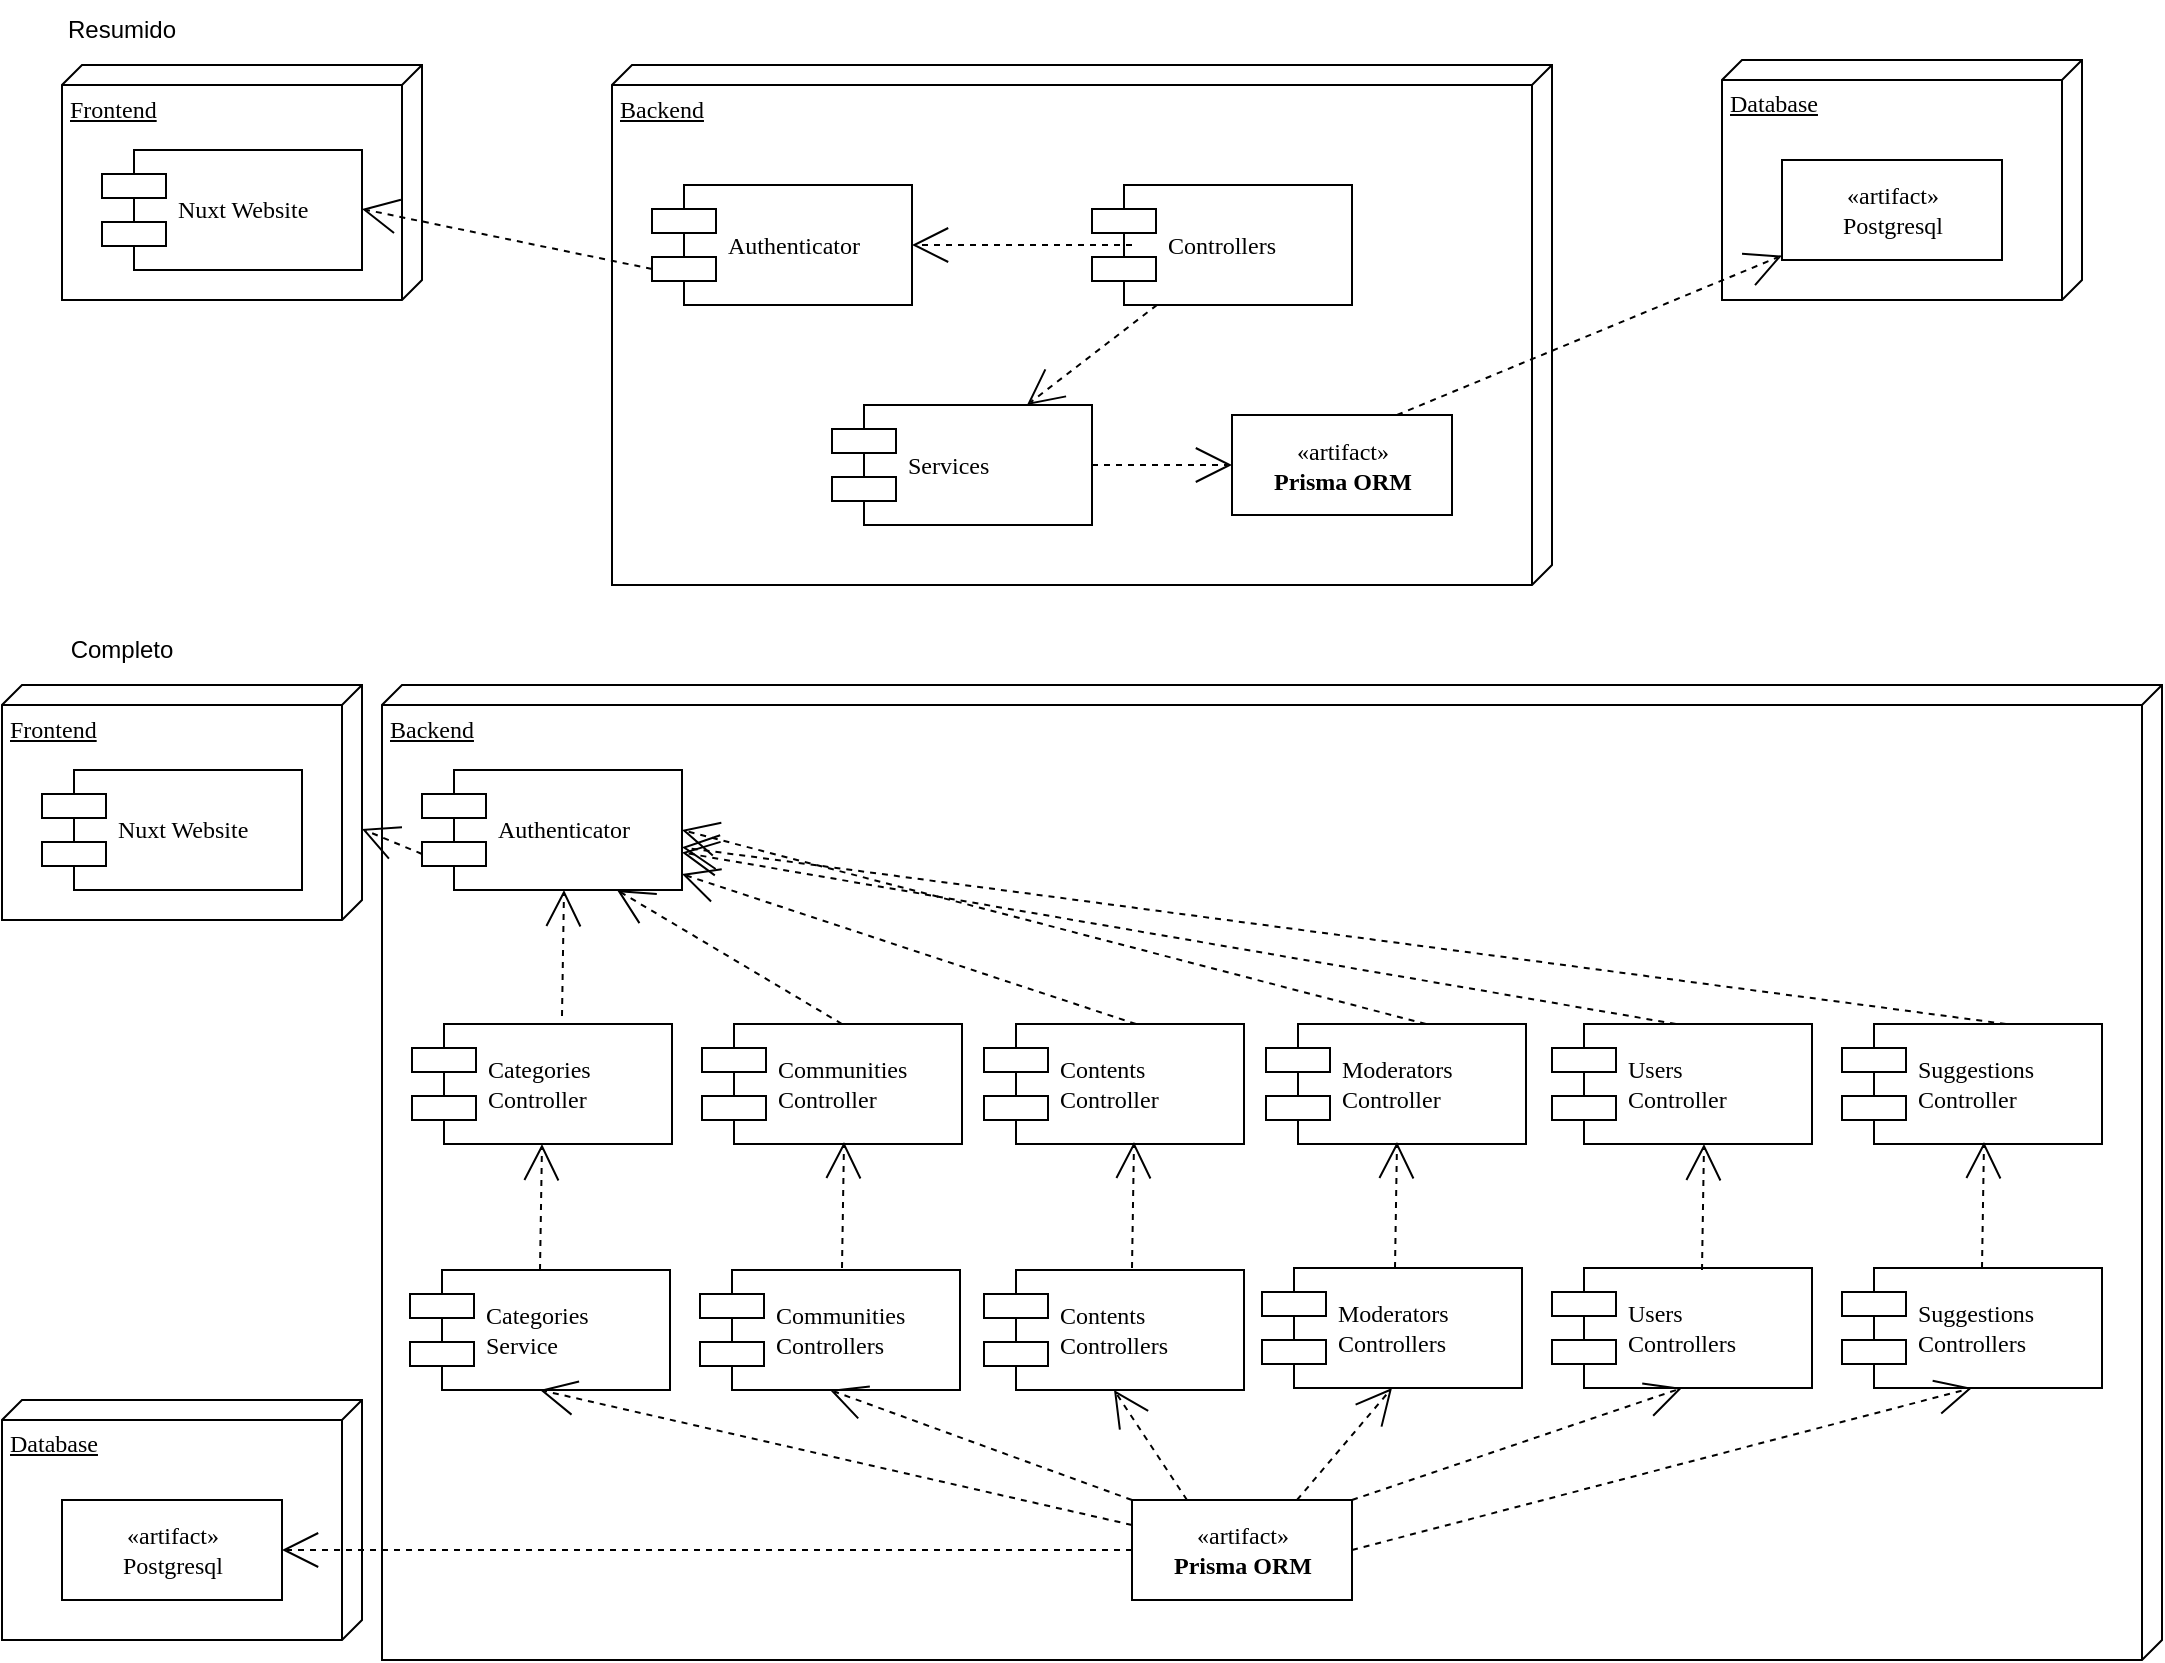 <mxfile version="21.3.5" type="device">
  <diagram name="Page-1" id="5f0bae14-7c28-e335-631c-24af17079c00">
    <mxGraphModel dx="1434" dy="756" grid="1" gridSize="10" guides="1" tooltips="1" connect="1" arrows="1" fold="1" page="1" pageScale="1" pageWidth="1100" pageHeight="850" background="none" math="0" shadow="0">
      <root>
        <mxCell id="0" />
        <mxCell id="1" parent="0" />
        <mxCell id="39150e848f15840c-1" value="Frontend" style="verticalAlign=top;align=left;spacingTop=8;spacingLeft=2;spacingRight=12;shape=cube;size=10;direction=south;fontStyle=4;html=1;rounded=0;shadow=0;comic=0;labelBackgroundColor=none;strokeWidth=1;fontFamily=Verdana;fontSize=12" parent="1" vertex="1">
          <mxGeometry x="40" y="42.5" width="180" height="117.5" as="geometry" />
        </mxCell>
        <mxCell id="39150e848f15840c-2" value="Database" style="verticalAlign=top;align=left;spacingTop=8;spacingLeft=2;spacingRight=12;shape=cube;size=10;direction=south;fontStyle=4;html=1;rounded=0;shadow=0;comic=0;labelBackgroundColor=none;strokeWidth=1;fontFamily=Verdana;fontSize=12" parent="1" vertex="1">
          <mxGeometry x="870" y="40" width="180" height="120" as="geometry" />
        </mxCell>
        <mxCell id="39150e848f15840c-3" value="Backend" style="verticalAlign=top;align=left;spacingTop=8;spacingLeft=2;spacingRight=12;shape=cube;size=10;direction=south;fontStyle=4;html=1;rounded=0;shadow=0;comic=0;labelBackgroundColor=none;strokeWidth=1;fontFamily=Verdana;fontSize=12" parent="1" vertex="1">
          <mxGeometry x="315" y="42.5" width="470" height="260" as="geometry" />
        </mxCell>
        <mxCell id="39150e848f15840c-5" value="Nuxt Website" style="shape=component;align=left;spacingLeft=36;rounded=0;shadow=0;comic=0;labelBackgroundColor=none;strokeWidth=1;fontFamily=Verdana;fontSize=12;html=1;" parent="1" vertex="1">
          <mxGeometry x="60" y="85" width="130" height="60" as="geometry" />
        </mxCell>
        <mxCell id="39150e848f15840c-8" value="«artifact»&lt;br&gt;Postgresql" style="html=1;rounded=0;shadow=0;comic=0;labelBackgroundColor=none;strokeWidth=1;fontFamily=Verdana;fontSize=12;align=center;" parent="1" vertex="1">
          <mxGeometry x="900" y="90" width="110" height="50" as="geometry" />
        </mxCell>
        <mxCell id="39150e848f15840c-10" value="Authenticator" style="shape=component;align=left;spacingLeft=36;rounded=0;shadow=0;comic=0;labelBackgroundColor=none;strokeWidth=1;fontFamily=Verdana;fontSize=12;html=1;" parent="1" vertex="1">
          <mxGeometry x="335" y="102.5" width="130" height="60" as="geometry" />
        </mxCell>
        <mxCell id="oFv0lDldM3Qz42orOGgQ-1" value="Controllers" style="shape=component;align=left;spacingLeft=36;rounded=0;shadow=0;comic=0;labelBackgroundColor=none;strokeWidth=1;fontFamily=Verdana;fontSize=12;html=1;" vertex="1" parent="1">
          <mxGeometry x="555" y="102.5" width="130" height="60" as="geometry" />
        </mxCell>
        <mxCell id="oFv0lDldM3Qz42orOGgQ-2" value="Services" style="shape=component;align=left;spacingLeft=36;rounded=0;shadow=0;comic=0;labelBackgroundColor=none;strokeWidth=1;fontFamily=Verdana;fontSize=12;html=1;" vertex="1" parent="1">
          <mxGeometry x="425" y="212.5" width="130" height="60" as="geometry" />
        </mxCell>
        <mxCell id="oFv0lDldM3Qz42orOGgQ-3" style="rounded=0;html=1;labelBackgroundColor=none;startArrow=none;startFill=0;startSize=8;endArrow=open;endFill=0;endSize=16;fontFamily=Verdana;fontSize=12;dashed=1;entryX=1;entryY=0.5;entryDx=0;entryDy=0;" edge="1" parent="1" target="39150e848f15840c-10">
          <mxGeometry relative="1" as="geometry">
            <mxPoint x="575" y="132.5" as="sourcePoint" />
            <mxPoint x="455" y="202.5" as="targetPoint" />
          </mxGeometry>
        </mxCell>
        <mxCell id="oFv0lDldM3Qz42orOGgQ-4" style="rounded=0;html=1;labelBackgroundColor=none;startArrow=none;startFill=0;startSize=8;endArrow=open;endFill=0;endSize=16;fontFamily=Verdana;fontSize=12;dashed=1;entryX=0.75;entryY=0;entryDx=0;entryDy=0;exitX=0.25;exitY=1;exitDx=0;exitDy=0;" edge="1" parent="1" source="oFv0lDldM3Qz42orOGgQ-1" target="oFv0lDldM3Qz42orOGgQ-2">
          <mxGeometry relative="1" as="geometry">
            <mxPoint x="795" y="132" as="sourcePoint" />
            <mxPoint x="685" y="132" as="targetPoint" />
          </mxGeometry>
        </mxCell>
        <mxCell id="oFv0lDldM3Qz42orOGgQ-5" value="«artifact»&lt;br&gt;&lt;b&gt;Prisma ORM&lt;/b&gt;" style="html=1;rounded=0;shadow=0;comic=0;labelBackgroundColor=none;strokeWidth=1;fontFamily=Verdana;fontSize=12;align=center;" vertex="1" parent="1">
          <mxGeometry x="625" y="217.5" width="110" height="50" as="geometry" />
        </mxCell>
        <mxCell id="oFv0lDldM3Qz42orOGgQ-6" style="rounded=0;html=1;labelBackgroundColor=none;startArrow=none;startFill=0;startSize=8;endArrow=open;endFill=0;endSize=16;fontFamily=Verdana;fontSize=12;dashed=1;entryX=0;entryY=0.5;entryDx=0;entryDy=0;exitX=1;exitY=0.5;exitDx=0;exitDy=0;" edge="1" parent="1" source="oFv0lDldM3Qz42orOGgQ-2" target="oFv0lDldM3Qz42orOGgQ-5">
          <mxGeometry relative="1" as="geometry">
            <mxPoint x="598" y="172.5" as="sourcePoint" />
            <mxPoint x="533" y="222.5" as="targetPoint" />
          </mxGeometry>
        </mxCell>
        <mxCell id="oFv0lDldM3Qz42orOGgQ-7" style="rounded=0;html=1;labelBackgroundColor=none;startArrow=none;startFill=0;startSize=8;endArrow=open;endFill=0;endSize=16;fontFamily=Verdana;fontSize=12;dashed=1;entryX=1;entryY=0.5;entryDx=0;entryDy=0;exitX=0;exitY=0.7;exitDx=0;exitDy=0;" edge="1" parent="1" source="39150e848f15840c-10">
          <mxGeometry relative="1" as="geometry">
            <mxPoint x="300" y="114.5" as="sourcePoint" />
            <mxPoint x="190" y="114.5" as="targetPoint" />
          </mxGeometry>
        </mxCell>
        <mxCell id="oFv0lDldM3Qz42orOGgQ-8" style="rounded=0;html=1;labelBackgroundColor=none;startArrow=none;startFill=0;startSize=8;endArrow=open;endFill=0;endSize=16;fontFamily=Verdana;fontSize=12;dashed=1;exitX=0.75;exitY=0;exitDx=0;exitDy=0;" edge="1" parent="1" source="oFv0lDldM3Qz42orOGgQ-5" target="39150e848f15840c-8">
          <mxGeometry relative="1" as="geometry">
            <mxPoint x="565" y="252.5" as="sourcePoint" />
            <mxPoint x="635" y="252.5" as="targetPoint" />
          </mxGeometry>
        </mxCell>
        <mxCell id="oFv0lDldM3Qz42orOGgQ-9" value="Resumido" style="text;html=1;strokeColor=none;fillColor=none;align=center;verticalAlign=middle;whiteSpace=wrap;rounded=0;" vertex="1" parent="1">
          <mxGeometry x="40" y="10" width="60" height="30" as="geometry" />
        </mxCell>
        <mxCell id="oFv0lDldM3Qz42orOGgQ-10" value="Completo" style="text;html=1;strokeColor=none;fillColor=none;align=center;verticalAlign=middle;whiteSpace=wrap;rounded=0;" vertex="1" parent="1">
          <mxGeometry x="40" y="320" width="60" height="30" as="geometry" />
        </mxCell>
        <mxCell id="oFv0lDldM3Qz42orOGgQ-11" value="Frontend" style="verticalAlign=top;align=left;spacingTop=8;spacingLeft=2;spacingRight=12;shape=cube;size=10;direction=south;fontStyle=4;html=1;rounded=0;shadow=0;comic=0;labelBackgroundColor=none;strokeWidth=1;fontFamily=Verdana;fontSize=12" vertex="1" parent="1">
          <mxGeometry x="10" y="352.5" width="180" height="117.5" as="geometry" />
        </mxCell>
        <mxCell id="oFv0lDldM3Qz42orOGgQ-12" value="Database" style="verticalAlign=top;align=left;spacingTop=8;spacingLeft=2;spacingRight=12;shape=cube;size=10;direction=south;fontStyle=4;html=1;rounded=0;shadow=0;comic=0;labelBackgroundColor=none;strokeWidth=1;fontFamily=Verdana;fontSize=12" vertex="1" parent="1">
          <mxGeometry x="10" y="710" width="180" height="120" as="geometry" />
        </mxCell>
        <mxCell id="oFv0lDldM3Qz42orOGgQ-13" value="Backend" style="verticalAlign=top;align=left;spacingTop=8;spacingLeft=2;spacingRight=12;shape=cube;size=10;direction=south;fontStyle=4;html=1;rounded=0;shadow=0;comic=0;labelBackgroundColor=none;strokeWidth=1;fontFamily=Verdana;fontSize=12" vertex="1" parent="1">
          <mxGeometry x="200" y="352.5" width="890" height="487.5" as="geometry" />
        </mxCell>
        <mxCell id="oFv0lDldM3Qz42orOGgQ-14" value="Nuxt Website" style="shape=component;align=left;spacingLeft=36;rounded=0;shadow=0;comic=0;labelBackgroundColor=none;strokeWidth=1;fontFamily=Verdana;fontSize=12;html=1;" vertex="1" parent="1">
          <mxGeometry x="30" y="395" width="130" height="60" as="geometry" />
        </mxCell>
        <mxCell id="oFv0lDldM3Qz42orOGgQ-15" value="«artifact»&lt;br&gt;Postgresql" style="html=1;rounded=0;shadow=0;comic=0;labelBackgroundColor=none;strokeWidth=1;fontFamily=Verdana;fontSize=12;align=center;" vertex="1" parent="1">
          <mxGeometry x="40" y="760" width="110" height="50" as="geometry" />
        </mxCell>
        <mxCell id="oFv0lDldM3Qz42orOGgQ-16" value="Authenticator" style="shape=component;align=left;spacingLeft=36;rounded=0;shadow=0;comic=0;labelBackgroundColor=none;strokeWidth=1;fontFamily=Verdana;fontSize=12;html=1;" vertex="1" parent="1">
          <mxGeometry x="220" y="395" width="130" height="60" as="geometry" />
        </mxCell>
        <mxCell id="oFv0lDldM3Qz42orOGgQ-17" value="Categories&lt;br&gt;Controller" style="shape=component;align=left;spacingLeft=36;rounded=0;shadow=0;comic=0;labelBackgroundColor=none;strokeWidth=1;fontFamily=Verdana;fontSize=12;html=1;" vertex="1" parent="1">
          <mxGeometry x="215" y="522" width="130" height="60" as="geometry" />
        </mxCell>
        <mxCell id="oFv0lDldM3Qz42orOGgQ-21" value="«artifact»&lt;br&gt;&lt;b&gt;Prisma ORM&lt;/b&gt;" style="html=1;rounded=0;shadow=0;comic=0;labelBackgroundColor=none;strokeWidth=1;fontFamily=Verdana;fontSize=12;align=center;" vertex="1" parent="1">
          <mxGeometry x="575" y="760" width="110" height="50" as="geometry" />
        </mxCell>
        <mxCell id="oFv0lDldM3Qz42orOGgQ-23" style="rounded=0;html=1;labelBackgroundColor=none;startArrow=none;startFill=0;startSize=8;endArrow=open;endFill=0;endSize=16;fontFamily=Verdana;fontSize=12;dashed=1;entryX=1;entryY=0.5;entryDx=0;entryDy=0;exitX=0;exitY=0.7;exitDx=0;exitDy=0;" edge="1" parent="1" source="oFv0lDldM3Qz42orOGgQ-16">
          <mxGeometry relative="1" as="geometry">
            <mxPoint x="300" y="424.5" as="sourcePoint" />
            <mxPoint x="190" y="424.5" as="targetPoint" />
          </mxGeometry>
        </mxCell>
        <mxCell id="oFv0lDldM3Qz42orOGgQ-24" style="rounded=0;html=1;labelBackgroundColor=none;startArrow=none;startFill=0;startSize=8;endArrow=open;endFill=0;endSize=16;fontFamily=Verdana;fontSize=12;dashed=1;exitX=0;exitY=0.5;exitDx=0;exitDy=0;" edge="1" parent="1" source="oFv0lDldM3Qz42orOGgQ-21" target="oFv0lDldM3Qz42orOGgQ-15">
          <mxGeometry relative="1" as="geometry">
            <mxPoint x="565" y="562.5" as="sourcePoint" />
            <mxPoint x="635" y="562.5" as="targetPoint" />
          </mxGeometry>
        </mxCell>
        <mxCell id="oFv0lDldM3Qz42orOGgQ-26" value="Communities&lt;br&gt;Controller" style="shape=component;align=left;spacingLeft=36;rounded=0;shadow=0;comic=0;labelBackgroundColor=none;strokeWidth=1;fontFamily=Verdana;fontSize=12;html=1;" vertex="1" parent="1">
          <mxGeometry x="360" y="522" width="130" height="60" as="geometry" />
        </mxCell>
        <mxCell id="oFv0lDldM3Qz42orOGgQ-27" value="Contents&lt;br&gt;Controller" style="shape=component;align=left;spacingLeft=36;rounded=0;shadow=0;comic=0;labelBackgroundColor=none;strokeWidth=1;fontFamily=Verdana;fontSize=12;html=1;" vertex="1" parent="1">
          <mxGeometry x="501" y="522" width="130" height="60" as="geometry" />
        </mxCell>
        <mxCell id="oFv0lDldM3Qz42orOGgQ-28" value="Moderators&lt;br&gt;Controller" style="shape=component;align=left;spacingLeft=36;rounded=0;shadow=0;comic=0;labelBackgroundColor=none;strokeWidth=1;fontFamily=Verdana;fontSize=12;html=1;" vertex="1" parent="1">
          <mxGeometry x="642" y="522" width="130" height="60" as="geometry" />
        </mxCell>
        <mxCell id="oFv0lDldM3Qz42orOGgQ-29" value="Users&lt;br&gt;Controller" style="shape=component;align=left;spacingLeft=36;rounded=0;shadow=0;comic=0;labelBackgroundColor=none;strokeWidth=1;fontFamily=Verdana;fontSize=12;html=1;" vertex="1" parent="1">
          <mxGeometry x="785" y="522" width="130" height="60" as="geometry" />
        </mxCell>
        <mxCell id="oFv0lDldM3Qz42orOGgQ-31" value="Suggestions&lt;br&gt;Controller" style="shape=component;align=left;spacingLeft=36;rounded=0;shadow=0;comic=0;labelBackgroundColor=none;strokeWidth=1;fontFamily=Verdana;fontSize=12;html=1;" vertex="1" parent="1">
          <mxGeometry x="930" y="522" width="130" height="60" as="geometry" />
        </mxCell>
        <mxCell id="oFv0lDldM3Qz42orOGgQ-43" value="Moderators&lt;br&gt;Controllers" style="shape=component;align=left;spacingLeft=36;rounded=0;shadow=0;comic=0;labelBackgroundColor=none;strokeWidth=1;fontFamily=Verdana;fontSize=12;html=1;" vertex="1" parent="1">
          <mxGeometry x="640" y="644" width="130" height="60" as="geometry" />
        </mxCell>
        <mxCell id="oFv0lDldM3Qz42orOGgQ-44" value="Users&lt;br&gt;Controllers" style="shape=component;align=left;spacingLeft=36;rounded=0;shadow=0;comic=0;labelBackgroundColor=none;strokeWidth=1;fontFamily=Verdana;fontSize=12;html=1;" vertex="1" parent="1">
          <mxGeometry x="785" y="644" width="130" height="60" as="geometry" />
        </mxCell>
        <mxCell id="oFv0lDldM3Qz42orOGgQ-45" value="Suggestions&lt;br&gt;Controllers" style="shape=component;align=left;spacingLeft=36;rounded=0;shadow=0;comic=0;labelBackgroundColor=none;strokeWidth=1;fontFamily=Verdana;fontSize=12;html=1;" vertex="1" parent="1">
          <mxGeometry x="930" y="644" width="130" height="60" as="geometry" />
        </mxCell>
        <mxCell id="oFv0lDldM3Qz42orOGgQ-46" value="Categories&lt;br&gt;Service" style="shape=component;align=left;spacingLeft=36;rounded=0;shadow=0;comic=0;labelBackgroundColor=none;strokeWidth=1;fontFamily=Verdana;fontSize=12;html=1;" vertex="1" parent="1">
          <mxGeometry x="214" y="645" width="130" height="60" as="geometry" />
        </mxCell>
        <mxCell id="oFv0lDldM3Qz42orOGgQ-47" value="Communities&lt;br&gt;Controllers" style="shape=component;align=left;spacingLeft=36;rounded=0;shadow=0;comic=0;labelBackgroundColor=none;strokeWidth=1;fontFamily=Verdana;fontSize=12;html=1;" vertex="1" parent="1">
          <mxGeometry x="359" y="645" width="130" height="60" as="geometry" />
        </mxCell>
        <mxCell id="oFv0lDldM3Qz42orOGgQ-48" value="Contents&lt;br&gt;Controllers" style="shape=component;align=left;spacingLeft=36;rounded=0;shadow=0;comic=0;labelBackgroundColor=none;strokeWidth=1;fontFamily=Verdana;fontSize=12;html=1;" vertex="1" parent="1">
          <mxGeometry x="501" y="645" width="130" height="60" as="geometry" />
        </mxCell>
        <mxCell id="oFv0lDldM3Qz42orOGgQ-58" style="rounded=0;html=1;labelBackgroundColor=none;startArrow=none;startFill=0;startSize=8;endArrow=open;endFill=0;endSize=16;fontFamily=Verdana;fontSize=12;dashed=1;exitX=0.5;exitY=0;exitDx=0;exitDy=0;entryX=0.5;entryY=1;entryDx=0;entryDy=0;" edge="1" parent="1" source="oFv0lDldM3Qz42orOGgQ-46" target="oFv0lDldM3Qz42orOGgQ-17">
          <mxGeometry relative="1" as="geometry">
            <mxPoint x="585" y="795" as="sourcePoint" />
            <mxPoint x="160" y="795" as="targetPoint" />
          </mxGeometry>
        </mxCell>
        <mxCell id="oFv0lDldM3Qz42orOGgQ-59" style="rounded=0;html=1;labelBackgroundColor=none;startArrow=none;startFill=0;startSize=8;endArrow=open;endFill=0;endSize=16;fontFamily=Verdana;fontSize=12;dashed=1;exitX=0.5;exitY=0;exitDx=0;exitDy=0;entryX=0.5;entryY=1;entryDx=0;entryDy=0;" edge="1" parent="1">
          <mxGeometry relative="1" as="geometry">
            <mxPoint x="430" y="644" as="sourcePoint" />
            <mxPoint x="431" y="581" as="targetPoint" />
          </mxGeometry>
        </mxCell>
        <mxCell id="oFv0lDldM3Qz42orOGgQ-60" style="rounded=0;html=1;labelBackgroundColor=none;startArrow=none;startFill=0;startSize=8;endArrow=open;endFill=0;endSize=16;fontFamily=Verdana;fontSize=12;dashed=1;exitX=0.5;exitY=0;exitDx=0;exitDy=0;entryX=0.5;entryY=1;entryDx=0;entryDy=0;" edge="1" parent="1">
          <mxGeometry relative="1" as="geometry">
            <mxPoint x="575" y="644" as="sourcePoint" />
            <mxPoint x="576" y="581" as="targetPoint" />
          </mxGeometry>
        </mxCell>
        <mxCell id="oFv0lDldM3Qz42orOGgQ-61" style="rounded=0;html=1;labelBackgroundColor=none;startArrow=none;startFill=0;startSize=8;endArrow=open;endFill=0;endSize=16;fontFamily=Verdana;fontSize=12;dashed=1;exitX=0.5;exitY=0;exitDx=0;exitDy=0;entryX=0.5;entryY=1;entryDx=0;entryDy=0;" edge="1" parent="1">
          <mxGeometry relative="1" as="geometry">
            <mxPoint x="706.5" y="644" as="sourcePoint" />
            <mxPoint x="707.5" y="581" as="targetPoint" />
          </mxGeometry>
        </mxCell>
        <mxCell id="oFv0lDldM3Qz42orOGgQ-62" style="rounded=0;html=1;labelBackgroundColor=none;startArrow=none;startFill=0;startSize=8;endArrow=open;endFill=0;endSize=16;fontFamily=Verdana;fontSize=12;dashed=1;exitX=0.5;exitY=0;exitDx=0;exitDy=0;entryX=0.5;entryY=1;entryDx=0;entryDy=0;" edge="1" parent="1">
          <mxGeometry relative="1" as="geometry">
            <mxPoint x="860" y="645" as="sourcePoint" />
            <mxPoint x="861" y="582" as="targetPoint" />
          </mxGeometry>
        </mxCell>
        <mxCell id="oFv0lDldM3Qz42orOGgQ-63" style="rounded=0;html=1;labelBackgroundColor=none;startArrow=none;startFill=0;startSize=8;endArrow=open;endFill=0;endSize=16;fontFamily=Verdana;fontSize=12;dashed=1;exitX=0.5;exitY=0;exitDx=0;exitDy=0;entryX=0.5;entryY=1;entryDx=0;entryDy=0;" edge="1" parent="1">
          <mxGeometry relative="1" as="geometry">
            <mxPoint x="1000" y="644" as="sourcePoint" />
            <mxPoint x="1001" y="581" as="targetPoint" />
          </mxGeometry>
        </mxCell>
        <mxCell id="oFv0lDldM3Qz42orOGgQ-64" style="rounded=0;html=1;labelBackgroundColor=none;startArrow=none;startFill=0;startSize=8;endArrow=open;endFill=0;endSize=16;fontFamily=Verdana;fontSize=12;dashed=1;exitX=0.5;exitY=0;exitDx=0;exitDy=0;entryX=0.5;entryY=1;entryDx=0;entryDy=0;" edge="1" parent="1">
          <mxGeometry relative="1" as="geometry">
            <mxPoint x="290" y="518" as="sourcePoint" />
            <mxPoint x="291" y="455" as="targetPoint" />
          </mxGeometry>
        </mxCell>
        <mxCell id="oFv0lDldM3Qz42orOGgQ-65" style="rounded=0;html=1;labelBackgroundColor=none;startArrow=none;startFill=0;startSize=8;endArrow=open;endFill=0;endSize=16;fontFamily=Verdana;fontSize=12;dashed=1;exitX=0.5;exitY=0;exitDx=0;exitDy=0;entryX=0.75;entryY=1;entryDx=0;entryDy=0;" edge="1" parent="1" target="oFv0lDldM3Qz42orOGgQ-16">
          <mxGeometry relative="1" as="geometry">
            <mxPoint x="430" y="522" as="sourcePoint" />
            <mxPoint x="431" y="459" as="targetPoint" />
          </mxGeometry>
        </mxCell>
        <mxCell id="oFv0lDldM3Qz42orOGgQ-66" style="rounded=0;html=1;labelBackgroundColor=none;startArrow=none;startFill=0;startSize=8;endArrow=open;endFill=0;endSize=16;fontFamily=Verdana;fontSize=12;dashed=1;exitX=0.5;exitY=0;exitDx=0;exitDy=0;entryX=1;entryY=0.867;entryDx=0;entryDy=0;entryPerimeter=0;" edge="1" parent="1" target="oFv0lDldM3Qz42orOGgQ-16">
          <mxGeometry relative="1" as="geometry">
            <mxPoint x="577" y="522" as="sourcePoint" />
            <mxPoint x="465" y="455" as="targetPoint" />
          </mxGeometry>
        </mxCell>
        <mxCell id="oFv0lDldM3Qz42orOGgQ-69" style="rounded=0;html=1;labelBackgroundColor=none;startArrow=none;startFill=0;startSize=8;endArrow=open;endFill=0;endSize=16;fontFamily=Verdana;fontSize=12;dashed=1;exitX=0.5;exitY=0;exitDx=0;exitDy=0;entryX=1;entryY=0.5;entryDx=0;entryDy=0;" edge="1" parent="1" target="oFv0lDldM3Qz42orOGgQ-16">
          <mxGeometry relative="1" as="geometry">
            <mxPoint x="722" y="522" as="sourcePoint" />
            <mxPoint x="610" y="455" as="targetPoint" />
          </mxGeometry>
        </mxCell>
        <mxCell id="oFv0lDldM3Qz42orOGgQ-71" style="rounded=0;html=1;labelBackgroundColor=none;startArrow=none;startFill=0;startSize=8;endArrow=open;endFill=0;endSize=16;fontFamily=Verdana;fontSize=12;dashed=1;exitX=0.5;exitY=0;exitDx=0;exitDy=0;" edge="1" parent="1" target="oFv0lDldM3Qz42orOGgQ-16">
          <mxGeometry relative="1" as="geometry">
            <mxPoint x="1012" y="522" as="sourcePoint" />
            <mxPoint x="900" y="455" as="targetPoint" />
          </mxGeometry>
        </mxCell>
        <mxCell id="oFv0lDldM3Qz42orOGgQ-72" style="rounded=0;html=1;labelBackgroundColor=none;startArrow=none;startFill=0;startSize=8;endArrow=open;endFill=0;endSize=16;fontFamily=Verdana;fontSize=12;dashed=1;exitX=0.5;exitY=0;exitDx=0;exitDy=0;" edge="1" parent="1" target="oFv0lDldM3Qz42orOGgQ-16">
          <mxGeometry relative="1" as="geometry">
            <mxPoint x="847" y="522" as="sourcePoint" />
            <mxPoint x="735" y="455" as="targetPoint" />
          </mxGeometry>
        </mxCell>
        <mxCell id="oFv0lDldM3Qz42orOGgQ-73" style="rounded=0;html=1;labelBackgroundColor=none;startArrow=none;startFill=0;startSize=8;endArrow=open;endFill=0;endSize=16;fontFamily=Verdana;fontSize=12;dashed=1;exitX=0;exitY=0.25;exitDx=0;exitDy=0;entryX=0.5;entryY=1;entryDx=0;entryDy=0;" edge="1" parent="1" source="oFv0lDldM3Qz42orOGgQ-21" target="oFv0lDldM3Qz42orOGgQ-46">
          <mxGeometry relative="1" as="geometry">
            <mxPoint x="465" y="773" as="sourcePoint" />
            <mxPoint x="466" y="710" as="targetPoint" />
          </mxGeometry>
        </mxCell>
        <mxCell id="oFv0lDldM3Qz42orOGgQ-74" style="rounded=0;html=1;labelBackgroundColor=none;startArrow=none;startFill=0;startSize=8;endArrow=open;endFill=0;endSize=16;fontFamily=Verdana;fontSize=12;dashed=1;exitX=0;exitY=0;exitDx=0;exitDy=0;entryX=0.5;entryY=1;entryDx=0;entryDy=0;" edge="1" parent="1" source="oFv0lDldM3Qz42orOGgQ-21" target="oFv0lDldM3Qz42orOGgQ-47">
          <mxGeometry relative="1" as="geometry">
            <mxPoint x="585" y="783" as="sourcePoint" />
            <mxPoint x="289" y="715" as="targetPoint" />
          </mxGeometry>
        </mxCell>
        <mxCell id="oFv0lDldM3Qz42orOGgQ-75" style="rounded=0;html=1;labelBackgroundColor=none;startArrow=none;startFill=0;startSize=8;endArrow=open;endFill=0;endSize=16;fontFamily=Verdana;fontSize=12;dashed=1;exitX=0.25;exitY=0;exitDx=0;exitDy=0;entryX=0.5;entryY=1;entryDx=0;entryDy=0;" edge="1" parent="1" source="oFv0lDldM3Qz42orOGgQ-21" target="oFv0lDldM3Qz42orOGgQ-48">
          <mxGeometry relative="1" as="geometry">
            <mxPoint x="585" y="770" as="sourcePoint" />
            <mxPoint x="434" y="715" as="targetPoint" />
          </mxGeometry>
        </mxCell>
        <mxCell id="oFv0lDldM3Qz42orOGgQ-76" style="rounded=0;html=1;labelBackgroundColor=none;startArrow=none;startFill=0;startSize=8;endArrow=open;endFill=0;endSize=16;fontFamily=Verdana;fontSize=12;dashed=1;exitX=0.75;exitY=0;exitDx=0;exitDy=0;entryX=0.5;entryY=1;entryDx=0;entryDy=0;" edge="1" parent="1" source="oFv0lDldM3Qz42orOGgQ-21" target="oFv0lDldM3Qz42orOGgQ-43">
          <mxGeometry relative="1" as="geometry">
            <mxPoint x="613" y="770" as="sourcePoint" />
            <mxPoint x="576" y="715" as="targetPoint" />
          </mxGeometry>
        </mxCell>
        <mxCell id="oFv0lDldM3Qz42orOGgQ-77" style="rounded=0;html=1;labelBackgroundColor=none;startArrow=none;startFill=0;startSize=8;endArrow=open;endFill=0;endSize=16;fontFamily=Verdana;fontSize=12;dashed=1;exitX=1;exitY=0;exitDx=0;exitDy=0;entryX=0.5;entryY=1;entryDx=0;entryDy=0;" edge="1" parent="1" source="oFv0lDldM3Qz42orOGgQ-21" target="oFv0lDldM3Qz42orOGgQ-44">
          <mxGeometry relative="1" as="geometry">
            <mxPoint x="668" y="770" as="sourcePoint" />
            <mxPoint x="715" y="714" as="targetPoint" />
          </mxGeometry>
        </mxCell>
        <mxCell id="oFv0lDldM3Qz42orOGgQ-78" style="rounded=0;html=1;labelBackgroundColor=none;startArrow=none;startFill=0;startSize=8;endArrow=open;endFill=0;endSize=16;fontFamily=Verdana;fontSize=12;dashed=1;exitX=1;exitY=0.5;exitDx=0;exitDy=0;entryX=0.5;entryY=1;entryDx=0;entryDy=0;" edge="1" parent="1" source="oFv0lDldM3Qz42orOGgQ-21" target="oFv0lDldM3Qz42orOGgQ-45">
          <mxGeometry relative="1" as="geometry">
            <mxPoint x="695" y="770" as="sourcePoint" />
            <mxPoint x="860" y="714" as="targetPoint" />
          </mxGeometry>
        </mxCell>
      </root>
    </mxGraphModel>
  </diagram>
</mxfile>
